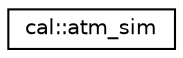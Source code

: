 digraph "Graphical Class Hierarchy"
{
  edge [fontname="Helvetica",fontsize="10",labelfontname="Helvetica",labelfontsize="10"];
  node [fontname="Helvetica",fontsize="10",shape=record];
  rankdir="LR";
  Node1 [label="cal::atm_sim",height=0.2,width=0.4,color="black", fillcolor="white", style="filled",URL="$classcal_1_1atm__sim.html",tooltip="Atmosphere creation, evolution and observation. "];
}

